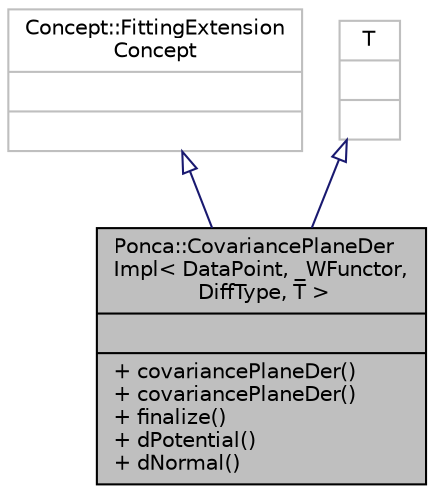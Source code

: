 digraph "Ponca::CovariancePlaneDerImpl&lt; DataPoint, _WFunctor, DiffType, T &gt;"
{
 // INTERACTIVE_SVG=YES
 // LATEX_PDF_SIZE
  bgcolor="transparent";
  edge [fontname="Helvetica",fontsize="10",labelfontname="Helvetica",labelfontsize="10"];
  node [fontname="Helvetica",fontsize="10",shape=record];
  Node1 [label="{Ponca::CovariancePlaneDer\lImpl\< DataPoint, _WFunctor,\l DiffType, T \>\n||+ covariancePlaneDer()\l+ covariancePlaneDer()\l+ finalize()\l+ dPotential()\l+ dNormal()\l}",height=0.2,width=0.4,color="black", fillcolor="grey75", style="filled", fontcolor="black",tooltip="[CovariancePlaneFit Definition]"];
  Node2 -> Node1 [dir="back",color="midnightblue",fontsize="10",style="solid",arrowtail="onormal",fontname="Helvetica"];
  Node2 [label="{Concept::FittingExtension\lConcept\n||}",height=0.2,width=0.4,color="grey75",tooltip=" "];
  Node3 -> Node1 [dir="back",color="midnightblue",fontsize="10",style="solid",arrowtail="onormal",fontname="Helvetica"];
  Node3 [label="{T\n||}",height=0.2,width=0.4,color="grey75",tooltip=" "];
}
